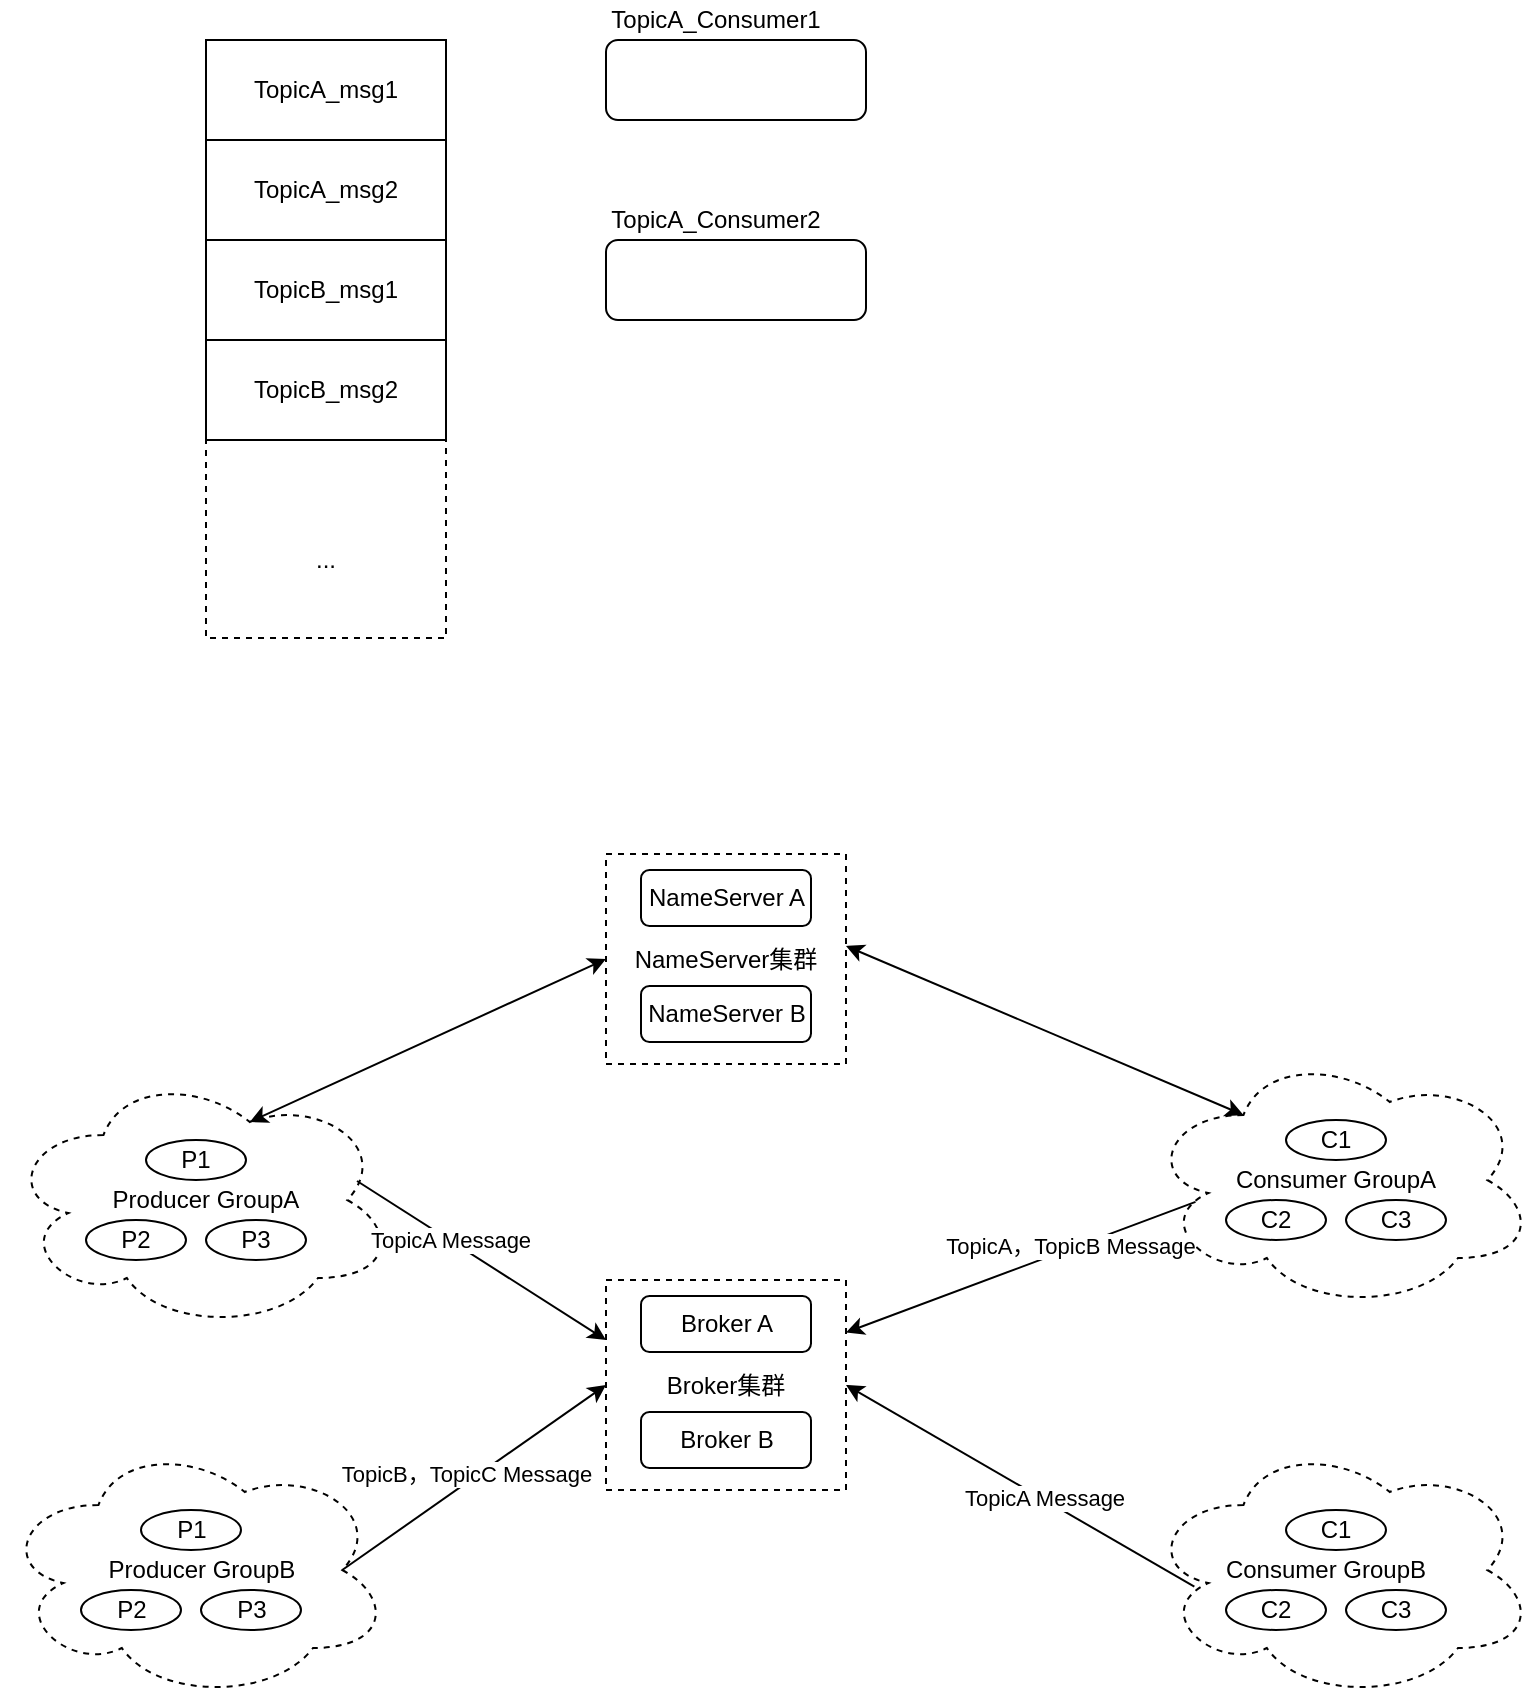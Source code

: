 <mxfile version="13.1.8" type="github">
  <diagram id="i2791ngCbLQseSlkUwbt" name="Page-1">
    <mxGraphModel dx="981" dy="526" grid="0" gridSize="10" guides="1" tooltips="1" connect="1" arrows="1" fold="1" page="1" pageScale="1" pageWidth="827" pageHeight="1169" math="0" shadow="0">
      <root>
        <mxCell id="0" />
        <mxCell id="1" parent="0" />
        <mxCell id="NmaBWuBQcBl2WBvaYUSr-6" value="" style="ellipse;shape=cloud;whiteSpace=wrap;html=1;dashed=1;" vertex="1" parent="1">
          <mxGeometry x="20" y="595" width="195" height="130" as="geometry" />
        </mxCell>
        <mxCell id="jUnSyPaDh8FVO5F6lZOA-3" value="" style="rounded=0;whiteSpace=wrap;html=1;dashed=1;" parent="1" vertex="1">
          <mxGeometry x="120" y="80" width="120" height="299" as="geometry" />
        </mxCell>
        <mxCell id="jUnSyPaDh8FVO5F6lZOA-4" value="TopicA_msg1" style="rounded=0;whiteSpace=wrap;html=1;" parent="1" vertex="1">
          <mxGeometry x="120" y="80" width="120" height="50" as="geometry" />
        </mxCell>
        <mxCell id="jUnSyPaDh8FVO5F6lZOA-5" value="TopicA_msg2" style="rounded=0;whiteSpace=wrap;html=1;" parent="1" vertex="1">
          <mxGeometry x="120" y="130" width="120" height="50" as="geometry" />
        </mxCell>
        <mxCell id="jUnSyPaDh8FVO5F6lZOA-6" value="TopicB_msg1" style="rounded=0;whiteSpace=wrap;html=1;" parent="1" vertex="1">
          <mxGeometry x="120" y="180" width="120" height="50" as="geometry" />
        </mxCell>
        <mxCell id="jUnSyPaDh8FVO5F6lZOA-7" value="TopicB_msg2" style="rounded=0;whiteSpace=wrap;html=1;" parent="1" vertex="1">
          <mxGeometry x="120" y="230" width="120" height="50" as="geometry" />
        </mxCell>
        <mxCell id="jUnSyPaDh8FVO5F6lZOA-8" value="..." style="text;html=1;strokeColor=none;fillColor=none;align=center;verticalAlign=middle;whiteSpace=wrap;rounded=0;dashed=1;" parent="1" vertex="1">
          <mxGeometry x="160" y="330" width="40" height="20" as="geometry" />
        </mxCell>
        <mxCell id="IjkTyQHNbskmDtRTg9kh-1" value="" style="rounded=1;whiteSpace=wrap;html=1;" parent="1" vertex="1">
          <mxGeometry x="320" y="80" width="130" height="40" as="geometry" />
        </mxCell>
        <mxCell id="IjkTyQHNbskmDtRTg9kh-2" value="TopicA_Consumer1" style="text;html=1;strokeColor=none;fillColor=none;align=center;verticalAlign=middle;whiteSpace=wrap;rounded=0;" parent="1" vertex="1">
          <mxGeometry x="320" y="60" width="110" height="20" as="geometry" />
        </mxCell>
        <mxCell id="IjkTyQHNbskmDtRTg9kh-3" value="" style="rounded=1;whiteSpace=wrap;html=1;" parent="1" vertex="1">
          <mxGeometry x="320" y="180" width="130" height="40" as="geometry" />
        </mxCell>
        <mxCell id="IjkTyQHNbskmDtRTg9kh-4" value="TopicA_Consumer2" style="text;html=1;strokeColor=none;fillColor=none;align=center;verticalAlign=middle;whiteSpace=wrap;rounded=0;" parent="1" vertex="1">
          <mxGeometry x="320" y="160" width="110" height="20" as="geometry" />
        </mxCell>
        <mxCell id="NmaBWuBQcBl2WBvaYUSr-1" value="Broker集群" style="rounded=0;whiteSpace=wrap;html=1;dashed=1;" vertex="1" parent="1">
          <mxGeometry x="320" y="700" width="120" height="105" as="geometry" />
        </mxCell>
        <mxCell id="NmaBWuBQcBl2WBvaYUSr-2" value="P1" style="ellipse;whiteSpace=wrap;html=1;" vertex="1" parent="1">
          <mxGeometry x="90" y="630" width="50" height="20" as="geometry" />
        </mxCell>
        <mxCell id="NmaBWuBQcBl2WBvaYUSr-3" value="P3" style="ellipse;whiteSpace=wrap;html=1;" vertex="1" parent="1">
          <mxGeometry x="120" y="670" width="50" height="20" as="geometry" />
        </mxCell>
        <mxCell id="NmaBWuBQcBl2WBvaYUSr-4" value="P2" style="ellipse;whiteSpace=wrap;html=1;" vertex="1" parent="1">
          <mxGeometry x="60" y="670" width="50" height="20" as="geometry" />
        </mxCell>
        <mxCell id="NmaBWuBQcBl2WBvaYUSr-5" value="Producer GroupA" style="text;html=1;strokeColor=none;fillColor=none;align=center;verticalAlign=middle;whiteSpace=wrap;rounded=0;" vertex="1" parent="1">
          <mxGeometry x="70" y="650" width="100" height="20" as="geometry" />
        </mxCell>
        <mxCell id="NmaBWuBQcBl2WBvaYUSr-7" value="" style="ellipse;shape=cloud;whiteSpace=wrap;html=1;dashed=1;" vertex="1" parent="1">
          <mxGeometry x="17.5" y="780" width="195" height="130" as="geometry" />
        </mxCell>
        <mxCell id="NmaBWuBQcBl2WBvaYUSr-8" value="P1" style="ellipse;whiteSpace=wrap;html=1;" vertex="1" parent="1">
          <mxGeometry x="87.5" y="815" width="50" height="20" as="geometry" />
        </mxCell>
        <mxCell id="NmaBWuBQcBl2WBvaYUSr-9" value="P3" style="ellipse;whiteSpace=wrap;html=1;" vertex="1" parent="1">
          <mxGeometry x="117.5" y="855" width="50" height="20" as="geometry" />
        </mxCell>
        <mxCell id="NmaBWuBQcBl2WBvaYUSr-10" value="P2" style="ellipse;whiteSpace=wrap;html=1;" vertex="1" parent="1">
          <mxGeometry x="57.5" y="855" width="50" height="20" as="geometry" />
        </mxCell>
        <mxCell id="NmaBWuBQcBl2WBvaYUSr-11" value="Producer GroupB" style="text;html=1;strokeColor=none;fillColor=none;align=center;verticalAlign=middle;whiteSpace=wrap;rounded=0;" vertex="1" parent="1">
          <mxGeometry x="67.5" y="835" width="100" height="20" as="geometry" />
        </mxCell>
        <mxCell id="NmaBWuBQcBl2WBvaYUSr-12" value="" style="endArrow=classic;html=1;exitX=0.9;exitY=0.427;exitDx=0;exitDy=0;exitPerimeter=0;" edge="1" parent="1" source="NmaBWuBQcBl2WBvaYUSr-6">
          <mxGeometry width="50" height="50" relative="1" as="geometry">
            <mxPoint x="220" y="680" as="sourcePoint" />
            <mxPoint x="320" y="730" as="targetPoint" />
          </mxGeometry>
        </mxCell>
        <mxCell id="NmaBWuBQcBl2WBvaYUSr-26" value="TopicA Message" style="edgeLabel;html=1;align=center;verticalAlign=middle;resizable=0;points=[];" vertex="1" connectable="0" parent="NmaBWuBQcBl2WBvaYUSr-12">
          <mxGeometry x="-0.261" relative="1" as="geometry">
            <mxPoint as="offset" />
          </mxGeometry>
        </mxCell>
        <mxCell id="NmaBWuBQcBl2WBvaYUSr-13" value="" style="endArrow=classic;html=1;exitX=0.875;exitY=0.5;exitDx=0;exitDy=0;exitPerimeter=0;entryX=0;entryY=0.5;entryDx=0;entryDy=0;" edge="1" parent="1" source="NmaBWuBQcBl2WBvaYUSr-7" target="NmaBWuBQcBl2WBvaYUSr-1">
          <mxGeometry width="50" height="50" relative="1" as="geometry">
            <mxPoint x="410" y="760" as="sourcePoint" />
            <mxPoint x="320" y="740" as="targetPoint" />
          </mxGeometry>
        </mxCell>
        <mxCell id="NmaBWuBQcBl2WBvaYUSr-28" value="TopicB，TopicC Message" style="edgeLabel;html=1;align=center;verticalAlign=middle;resizable=0;points=[];" vertex="1" connectable="0" parent="NmaBWuBQcBl2WBvaYUSr-13">
          <mxGeometry x="0.114" y="-1" relative="1" as="geometry">
            <mxPoint x="-12.1" y="2.67" as="offset" />
          </mxGeometry>
        </mxCell>
        <mxCell id="NmaBWuBQcBl2WBvaYUSr-14" value="" style="ellipse;shape=cloud;whiteSpace=wrap;html=1;dashed=1;" vertex="1" parent="1">
          <mxGeometry x="590" y="585" width="195" height="130" as="geometry" />
        </mxCell>
        <mxCell id="NmaBWuBQcBl2WBvaYUSr-15" value="C1" style="ellipse;whiteSpace=wrap;html=1;" vertex="1" parent="1">
          <mxGeometry x="660" y="620" width="50" height="20" as="geometry" />
        </mxCell>
        <mxCell id="NmaBWuBQcBl2WBvaYUSr-16" value="C3" style="ellipse;whiteSpace=wrap;html=1;" vertex="1" parent="1">
          <mxGeometry x="690" y="660" width="50" height="20" as="geometry" />
        </mxCell>
        <mxCell id="NmaBWuBQcBl2WBvaYUSr-17" value="C2" style="ellipse;whiteSpace=wrap;html=1;" vertex="1" parent="1">
          <mxGeometry x="630" y="660" width="50" height="20" as="geometry" />
        </mxCell>
        <mxCell id="NmaBWuBQcBl2WBvaYUSr-18" value="Consumer GroupA" style="text;html=1;strokeColor=none;fillColor=none;align=center;verticalAlign=middle;whiteSpace=wrap;rounded=0;" vertex="1" parent="1">
          <mxGeometry x="630" y="640" width="110" height="20" as="geometry" />
        </mxCell>
        <mxCell id="NmaBWuBQcBl2WBvaYUSr-19" value="" style="ellipse;shape=cloud;whiteSpace=wrap;html=1;dashed=1;" vertex="1" parent="1">
          <mxGeometry x="590" y="780" width="195" height="130" as="geometry" />
        </mxCell>
        <mxCell id="NmaBWuBQcBl2WBvaYUSr-20" value="C1" style="ellipse;whiteSpace=wrap;html=1;" vertex="1" parent="1">
          <mxGeometry x="660" y="815" width="50" height="20" as="geometry" />
        </mxCell>
        <mxCell id="NmaBWuBQcBl2WBvaYUSr-21" value="C3" style="ellipse;whiteSpace=wrap;html=1;" vertex="1" parent="1">
          <mxGeometry x="690" y="855" width="50" height="20" as="geometry" />
        </mxCell>
        <mxCell id="NmaBWuBQcBl2WBvaYUSr-22" value="C2" style="ellipse;whiteSpace=wrap;html=1;" vertex="1" parent="1">
          <mxGeometry x="630" y="855" width="50" height="20" as="geometry" />
        </mxCell>
        <mxCell id="NmaBWuBQcBl2WBvaYUSr-23" value="Consumer GroupB" style="text;html=1;strokeColor=none;fillColor=none;align=center;verticalAlign=middle;whiteSpace=wrap;rounded=0;" vertex="1" parent="1">
          <mxGeometry x="620" y="835" width="120" height="20" as="geometry" />
        </mxCell>
        <mxCell id="NmaBWuBQcBl2WBvaYUSr-24" value="" style="endArrow=classic;html=1;exitX=0.127;exitY=0.584;exitDx=0;exitDy=0;exitPerimeter=0;entryX=1;entryY=0.25;entryDx=0;entryDy=0;" edge="1" parent="1" source="NmaBWuBQcBl2WBvaYUSr-14" target="NmaBWuBQcBl2WBvaYUSr-1">
          <mxGeometry width="50" height="50" relative="1" as="geometry">
            <mxPoint x="410" y="760" as="sourcePoint" />
            <mxPoint x="460" y="710" as="targetPoint" />
          </mxGeometry>
        </mxCell>
        <mxCell id="NmaBWuBQcBl2WBvaYUSr-29" value="TopicA，TopicB Message" style="edgeLabel;html=1;align=center;verticalAlign=middle;resizable=0;points=[];" vertex="1" connectable="0" parent="NmaBWuBQcBl2WBvaYUSr-24">
          <mxGeometry x="-0.284" y="-2" relative="1" as="geometry">
            <mxPoint as="offset" />
          </mxGeometry>
        </mxCell>
        <mxCell id="NmaBWuBQcBl2WBvaYUSr-25" value="" style="endArrow=classic;html=1;exitX=0.124;exitY=0.564;exitDx=0;exitDy=0;exitPerimeter=0;entryX=1;entryY=0.5;entryDx=0;entryDy=0;" edge="1" parent="1" source="NmaBWuBQcBl2WBvaYUSr-19" target="NmaBWuBQcBl2WBvaYUSr-1">
          <mxGeometry width="50" height="50" relative="1" as="geometry">
            <mxPoint x="410" y="760" as="sourcePoint" />
            <mxPoint x="460" y="710" as="targetPoint" />
          </mxGeometry>
        </mxCell>
        <mxCell id="NmaBWuBQcBl2WBvaYUSr-30" value="TopicA Message" style="edgeLabel;html=1;align=center;verticalAlign=middle;resizable=0;points=[];" vertex="1" connectable="0" parent="NmaBWuBQcBl2WBvaYUSr-25">
          <mxGeometry x="-0.13" y="-1" relative="1" as="geometry">
            <mxPoint as="offset" />
          </mxGeometry>
        </mxCell>
        <mxCell id="NmaBWuBQcBl2WBvaYUSr-31" value="Broker A" style="rounded=1;whiteSpace=wrap;html=1;" vertex="1" parent="1">
          <mxGeometry x="337.5" y="708" width="85" height="28" as="geometry" />
        </mxCell>
        <mxCell id="NmaBWuBQcBl2WBvaYUSr-32" value="Broker B" style="rounded=1;whiteSpace=wrap;html=1;" vertex="1" parent="1">
          <mxGeometry x="337.5" y="766" width="85" height="28" as="geometry" />
        </mxCell>
        <mxCell id="NmaBWuBQcBl2WBvaYUSr-33" value="NameServer集群" style="rounded=0;whiteSpace=wrap;html=1;dashed=1;" vertex="1" parent="1">
          <mxGeometry x="320" y="487" width="120" height="105" as="geometry" />
        </mxCell>
        <mxCell id="NmaBWuBQcBl2WBvaYUSr-34" value="NameServer A" style="rounded=1;whiteSpace=wrap;html=1;" vertex="1" parent="1">
          <mxGeometry x="337.5" y="495" width="85" height="28" as="geometry" />
        </mxCell>
        <mxCell id="NmaBWuBQcBl2WBvaYUSr-35" value="NameServer B" style="rounded=1;whiteSpace=wrap;html=1;" vertex="1" parent="1">
          <mxGeometry x="337.5" y="553" width="85" height="28" as="geometry" />
        </mxCell>
        <mxCell id="NmaBWuBQcBl2WBvaYUSr-36" value="" style="endArrow=classic;startArrow=classic;html=1;exitX=0.625;exitY=0.2;exitDx=0;exitDy=0;exitPerimeter=0;entryX=0;entryY=0.5;entryDx=0;entryDy=0;" edge="1" parent="1" source="NmaBWuBQcBl2WBvaYUSr-6" target="NmaBWuBQcBl2WBvaYUSr-33">
          <mxGeometry width="50" height="50" relative="1" as="geometry">
            <mxPoint x="188" y="593" as="sourcePoint" />
            <mxPoint x="238" y="543" as="targetPoint" />
          </mxGeometry>
        </mxCell>
        <mxCell id="NmaBWuBQcBl2WBvaYUSr-37" value="" style="endArrow=classic;startArrow=classic;html=1;entryX=0.25;entryY=0.25;entryDx=0;entryDy=0;entryPerimeter=0;exitX=1;exitY=0.438;exitDx=0;exitDy=0;exitPerimeter=0;" edge="1" parent="1" source="NmaBWuBQcBl2WBvaYUSr-33" target="NmaBWuBQcBl2WBvaYUSr-14">
          <mxGeometry width="50" height="50" relative="1" as="geometry">
            <mxPoint x="409" y="744" as="sourcePoint" />
            <mxPoint x="459" y="694" as="targetPoint" />
          </mxGeometry>
        </mxCell>
      </root>
    </mxGraphModel>
  </diagram>
</mxfile>
